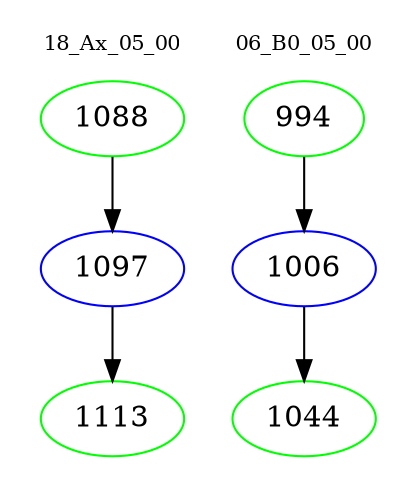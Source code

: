 digraph{
subgraph cluster_0 {
color = white
label = "18_Ax_05_00";
fontsize=10;
T0_1088 [label="1088", color="green"]
T0_1088 -> T0_1097 [color="black"]
T0_1097 [label="1097", color="blue"]
T0_1097 -> T0_1113 [color="black"]
T0_1113 [label="1113", color="green"]
}
subgraph cluster_1 {
color = white
label = "06_B0_05_00";
fontsize=10;
T1_994 [label="994", color="green"]
T1_994 -> T1_1006 [color="black"]
T1_1006 [label="1006", color="blue"]
T1_1006 -> T1_1044 [color="black"]
T1_1044 [label="1044", color="green"]
}
}
